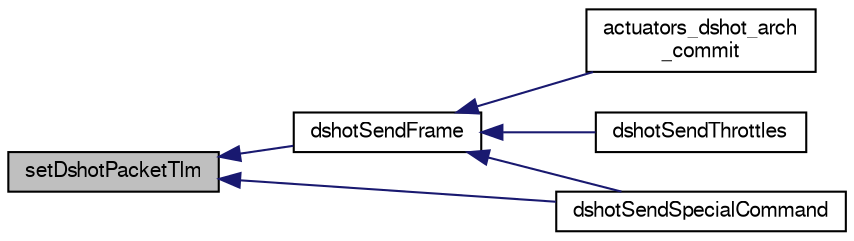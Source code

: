 digraph "setDshotPacketTlm"
{
  edge [fontname="FreeSans",fontsize="10",labelfontname="FreeSans",labelfontsize="10"];
  node [fontname="FreeSans",fontsize="10",shape=record];
  rankdir="LR";
  Node1 [label="setDshotPacketTlm",height=0.2,width=0.4,color="black", fillcolor="grey75", style="filled", fontcolor="black"];
  Node1 -> Node2 [dir="back",color="midnightblue",fontsize="10",style="solid",fontname="FreeSans"];
  Node2 [label="dshotSendFrame",height=0.2,width=0.4,color="black", fillcolor="white", style="filled",URL="$esc__dshot_8h.html#aafcf93c9111243dacc7dba592f4a5731",tooltip="send throttle order "];
  Node2 -> Node3 [dir="back",color="midnightblue",fontsize="10",style="solid",fontname="FreeSans"];
  Node3 [label="actuators_dshot_arch\l_commit",height=0.2,width=0.4,color="black", fillcolor="white", style="filled",URL="$modules_2actuators_2actuators__dshot_8h.html#ae19151c72d42b6c277faf5da1962d3b3"];
  Node2 -> Node4 [dir="back",color="midnightblue",fontsize="10",style="solid",fontname="FreeSans"];
  Node4 [label="dshotSendSpecialCommand",height=0.2,width=0.4,color="black", fillcolor="white", style="filled",URL="$esc__dshot_8h.html#ae32fad965a334445cdaf6473b8da4cf3",tooltip="send special order to one of the ESC (BHELIX, KISS, ...) "];
  Node2 -> Node5 [dir="back",color="midnightblue",fontsize="10",style="solid",fontname="FreeSans"];
  Node5 [label="dshotSendThrottles",height=0.2,width=0.4,color="black", fillcolor="white", style="filled",URL="$esc__dshot_8h.html#a6c927d850e9e56e92af5028e516247fa",tooltip="send throttle packed order to all of the ESCs "];
  Node1 -> Node4 [dir="back",color="midnightblue",fontsize="10",style="solid",fontname="FreeSans"];
}
